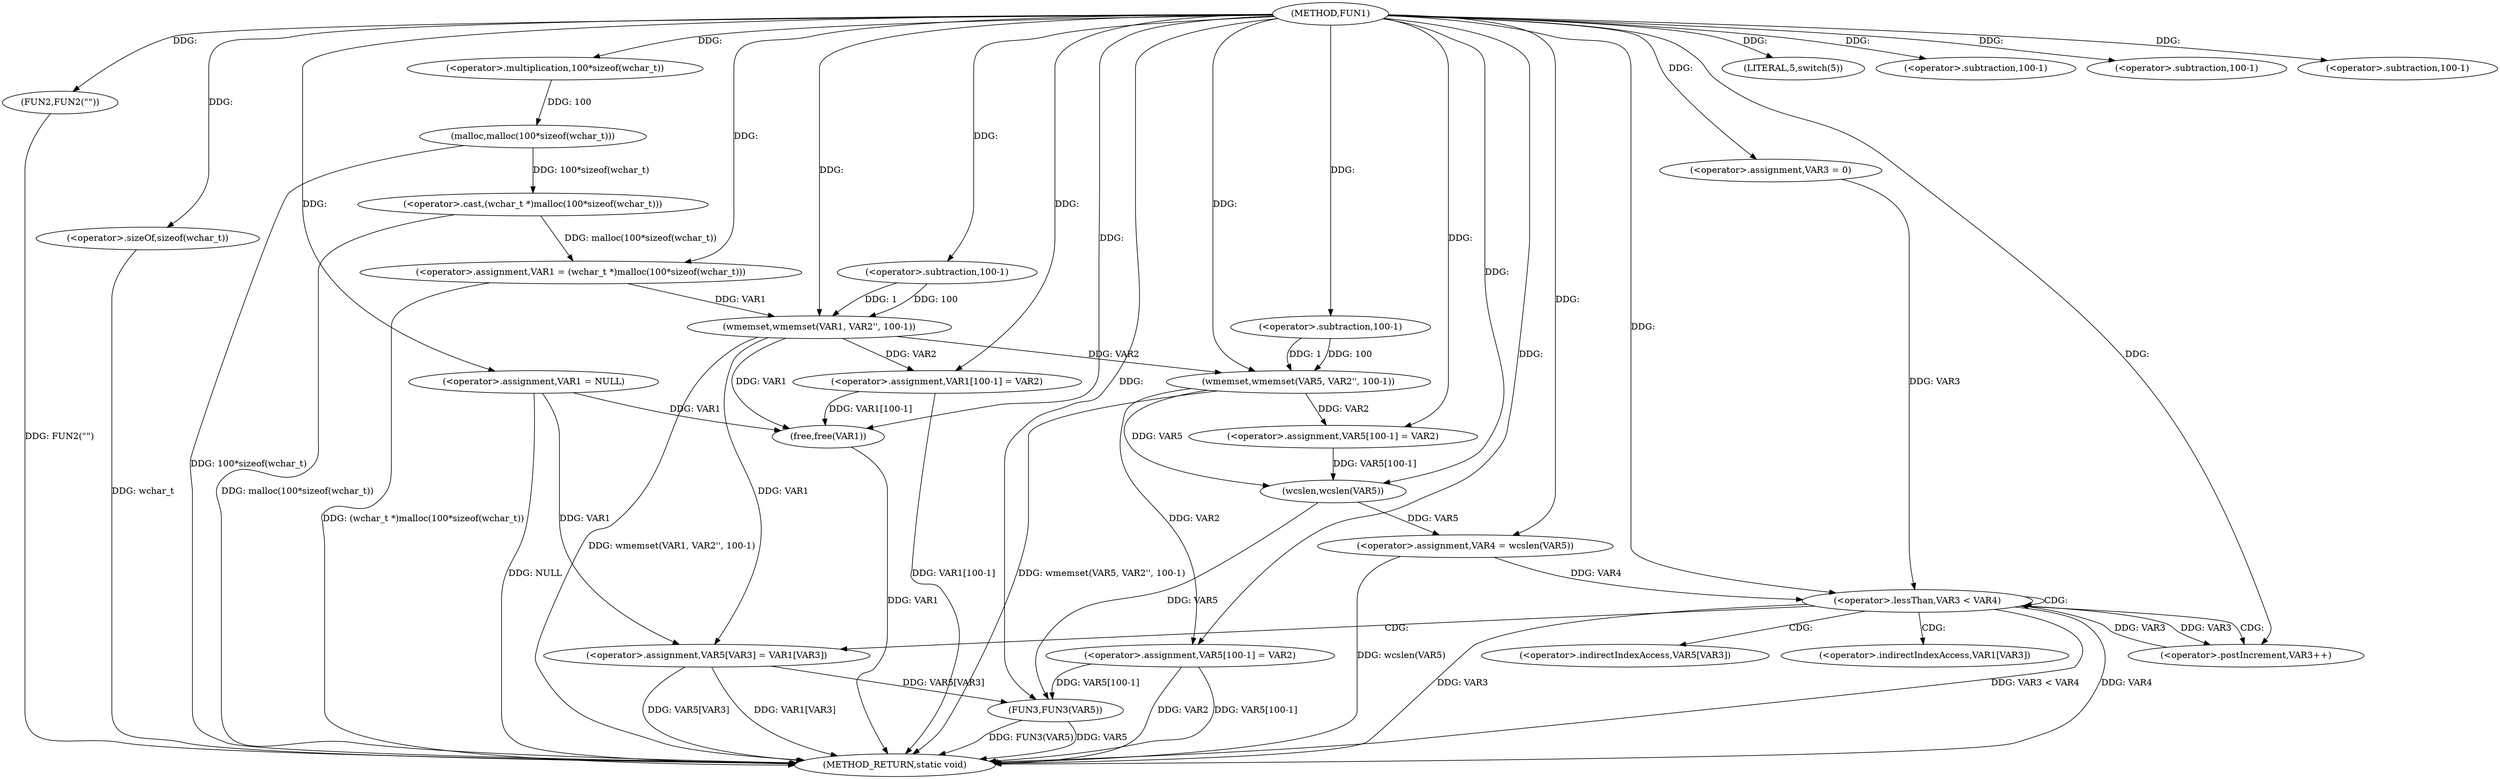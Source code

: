 digraph FUN1 {  
"1000100" [label = "(METHOD,FUN1)" ]
"1000186" [label = "(METHOD_RETURN,static void)" ]
"1000103" [label = "(<operator>.assignment,VAR1 = NULL)" ]
"1000107" [label = "(LITERAL,5,switch(5))" ]
"1000110" [label = "(FUN2,FUN2(\"\"))" ]
"1000114" [label = "(<operator>.assignment,VAR1 = (wchar_t *)malloc(100*sizeof(wchar_t)))" ]
"1000116" [label = "(<operator>.cast,(wchar_t *)malloc(100*sizeof(wchar_t)))" ]
"1000118" [label = "(malloc,malloc(100*sizeof(wchar_t)))" ]
"1000119" [label = "(<operator>.multiplication,100*sizeof(wchar_t))" ]
"1000121" [label = "(<operator>.sizeOf,sizeof(wchar_t))" ]
"1000123" [label = "(wmemset,wmemset(VAR1, VAR2'', 100-1))" ]
"1000126" [label = "(<operator>.subtraction,100-1)" ]
"1000129" [label = "(<operator>.assignment,VAR1[100-1] = VAR2)" ]
"1000132" [label = "(<operator>.subtraction,100-1)" ]
"1000141" [label = "(wmemset,wmemset(VAR5, VAR2'', 100-1))" ]
"1000144" [label = "(<operator>.subtraction,100-1)" ]
"1000147" [label = "(<operator>.assignment,VAR5[100-1] = VAR2)" ]
"1000150" [label = "(<operator>.subtraction,100-1)" ]
"1000154" [label = "(<operator>.assignment,VAR4 = wcslen(VAR5))" ]
"1000156" [label = "(wcslen,wcslen(VAR5))" ]
"1000159" [label = "(<operator>.assignment,VAR3 = 0)" ]
"1000162" [label = "(<operator>.lessThan,VAR3 < VAR4)" ]
"1000165" [label = "(<operator>.postIncrement,VAR3++)" ]
"1000168" [label = "(<operator>.assignment,VAR5[VAR3] = VAR1[VAR3])" ]
"1000175" [label = "(<operator>.assignment,VAR5[100-1] = VAR2)" ]
"1000178" [label = "(<operator>.subtraction,100-1)" ]
"1000182" [label = "(FUN3,FUN3(VAR5))" ]
"1000184" [label = "(free,free(VAR1))" ]
"1000169" [label = "(<operator>.indirectIndexAccess,VAR5[VAR3])" ]
"1000172" [label = "(<operator>.indirectIndexAccess,VAR1[VAR3])" ]
  "1000168" -> "1000186"  [ label = "DDG: VAR1[VAR3]"] 
  "1000184" -> "1000186"  [ label = "DDG: VAR1"] 
  "1000168" -> "1000186"  [ label = "DDG: VAR5[VAR3]"] 
  "1000103" -> "1000186"  [ label = "DDG: NULL"] 
  "1000175" -> "1000186"  [ label = "DDG: VAR2"] 
  "1000175" -> "1000186"  [ label = "DDG: VAR5[100-1]"] 
  "1000116" -> "1000186"  [ label = "DDG: malloc(100*sizeof(wchar_t))"] 
  "1000110" -> "1000186"  [ label = "DDG: FUN2(\"\")"] 
  "1000121" -> "1000186"  [ label = "DDG: wchar_t"] 
  "1000154" -> "1000186"  [ label = "DDG: wcslen(VAR5)"] 
  "1000118" -> "1000186"  [ label = "DDG: 100*sizeof(wchar_t)"] 
  "1000182" -> "1000186"  [ label = "DDG: FUN3(VAR5)"] 
  "1000129" -> "1000186"  [ label = "DDG: VAR1[100-1]"] 
  "1000162" -> "1000186"  [ label = "DDG: VAR4"] 
  "1000123" -> "1000186"  [ label = "DDG: wmemset(VAR1, VAR2'', 100-1)"] 
  "1000141" -> "1000186"  [ label = "DDG: wmemset(VAR5, VAR2'', 100-1)"] 
  "1000162" -> "1000186"  [ label = "DDG: VAR3"] 
  "1000162" -> "1000186"  [ label = "DDG: VAR3 < VAR4"] 
  "1000114" -> "1000186"  [ label = "DDG: (wchar_t *)malloc(100*sizeof(wchar_t))"] 
  "1000182" -> "1000186"  [ label = "DDG: VAR5"] 
  "1000100" -> "1000103"  [ label = "DDG: "] 
  "1000100" -> "1000107"  [ label = "DDG: "] 
  "1000100" -> "1000110"  [ label = "DDG: "] 
  "1000116" -> "1000114"  [ label = "DDG: malloc(100*sizeof(wchar_t))"] 
  "1000100" -> "1000114"  [ label = "DDG: "] 
  "1000118" -> "1000116"  [ label = "DDG: 100*sizeof(wchar_t)"] 
  "1000119" -> "1000118"  [ label = "DDG: 100"] 
  "1000100" -> "1000119"  [ label = "DDG: "] 
  "1000100" -> "1000121"  [ label = "DDG: "] 
  "1000114" -> "1000123"  [ label = "DDG: VAR1"] 
  "1000100" -> "1000123"  [ label = "DDG: "] 
  "1000126" -> "1000123"  [ label = "DDG: 100"] 
  "1000126" -> "1000123"  [ label = "DDG: 1"] 
  "1000100" -> "1000126"  [ label = "DDG: "] 
  "1000123" -> "1000129"  [ label = "DDG: VAR2"] 
  "1000100" -> "1000129"  [ label = "DDG: "] 
  "1000100" -> "1000132"  [ label = "DDG: "] 
  "1000100" -> "1000141"  [ label = "DDG: "] 
  "1000123" -> "1000141"  [ label = "DDG: VAR2"] 
  "1000144" -> "1000141"  [ label = "DDG: 100"] 
  "1000144" -> "1000141"  [ label = "DDG: 1"] 
  "1000100" -> "1000144"  [ label = "DDG: "] 
  "1000141" -> "1000147"  [ label = "DDG: VAR2"] 
  "1000100" -> "1000147"  [ label = "DDG: "] 
  "1000100" -> "1000150"  [ label = "DDG: "] 
  "1000156" -> "1000154"  [ label = "DDG: VAR5"] 
  "1000100" -> "1000154"  [ label = "DDG: "] 
  "1000141" -> "1000156"  [ label = "DDG: VAR5"] 
  "1000147" -> "1000156"  [ label = "DDG: VAR5[100-1]"] 
  "1000100" -> "1000156"  [ label = "DDG: "] 
  "1000100" -> "1000159"  [ label = "DDG: "] 
  "1000159" -> "1000162"  [ label = "DDG: VAR3"] 
  "1000165" -> "1000162"  [ label = "DDG: VAR3"] 
  "1000100" -> "1000162"  [ label = "DDG: "] 
  "1000154" -> "1000162"  [ label = "DDG: VAR4"] 
  "1000162" -> "1000165"  [ label = "DDG: VAR3"] 
  "1000100" -> "1000165"  [ label = "DDG: "] 
  "1000103" -> "1000168"  [ label = "DDG: VAR1"] 
  "1000123" -> "1000168"  [ label = "DDG: VAR1"] 
  "1000100" -> "1000175"  [ label = "DDG: "] 
  "1000141" -> "1000175"  [ label = "DDG: VAR2"] 
  "1000100" -> "1000178"  [ label = "DDG: "] 
  "1000168" -> "1000182"  [ label = "DDG: VAR5[VAR3]"] 
  "1000156" -> "1000182"  [ label = "DDG: VAR5"] 
  "1000175" -> "1000182"  [ label = "DDG: VAR5[100-1]"] 
  "1000100" -> "1000182"  [ label = "DDG: "] 
  "1000129" -> "1000184"  [ label = "DDG: VAR1[100-1]"] 
  "1000103" -> "1000184"  [ label = "DDG: VAR1"] 
  "1000123" -> "1000184"  [ label = "DDG: VAR1"] 
  "1000100" -> "1000184"  [ label = "DDG: "] 
  "1000162" -> "1000168"  [ label = "CDG: "] 
  "1000162" -> "1000162"  [ label = "CDG: "] 
  "1000162" -> "1000165"  [ label = "CDG: "] 
  "1000162" -> "1000172"  [ label = "CDG: "] 
  "1000162" -> "1000169"  [ label = "CDG: "] 
}
